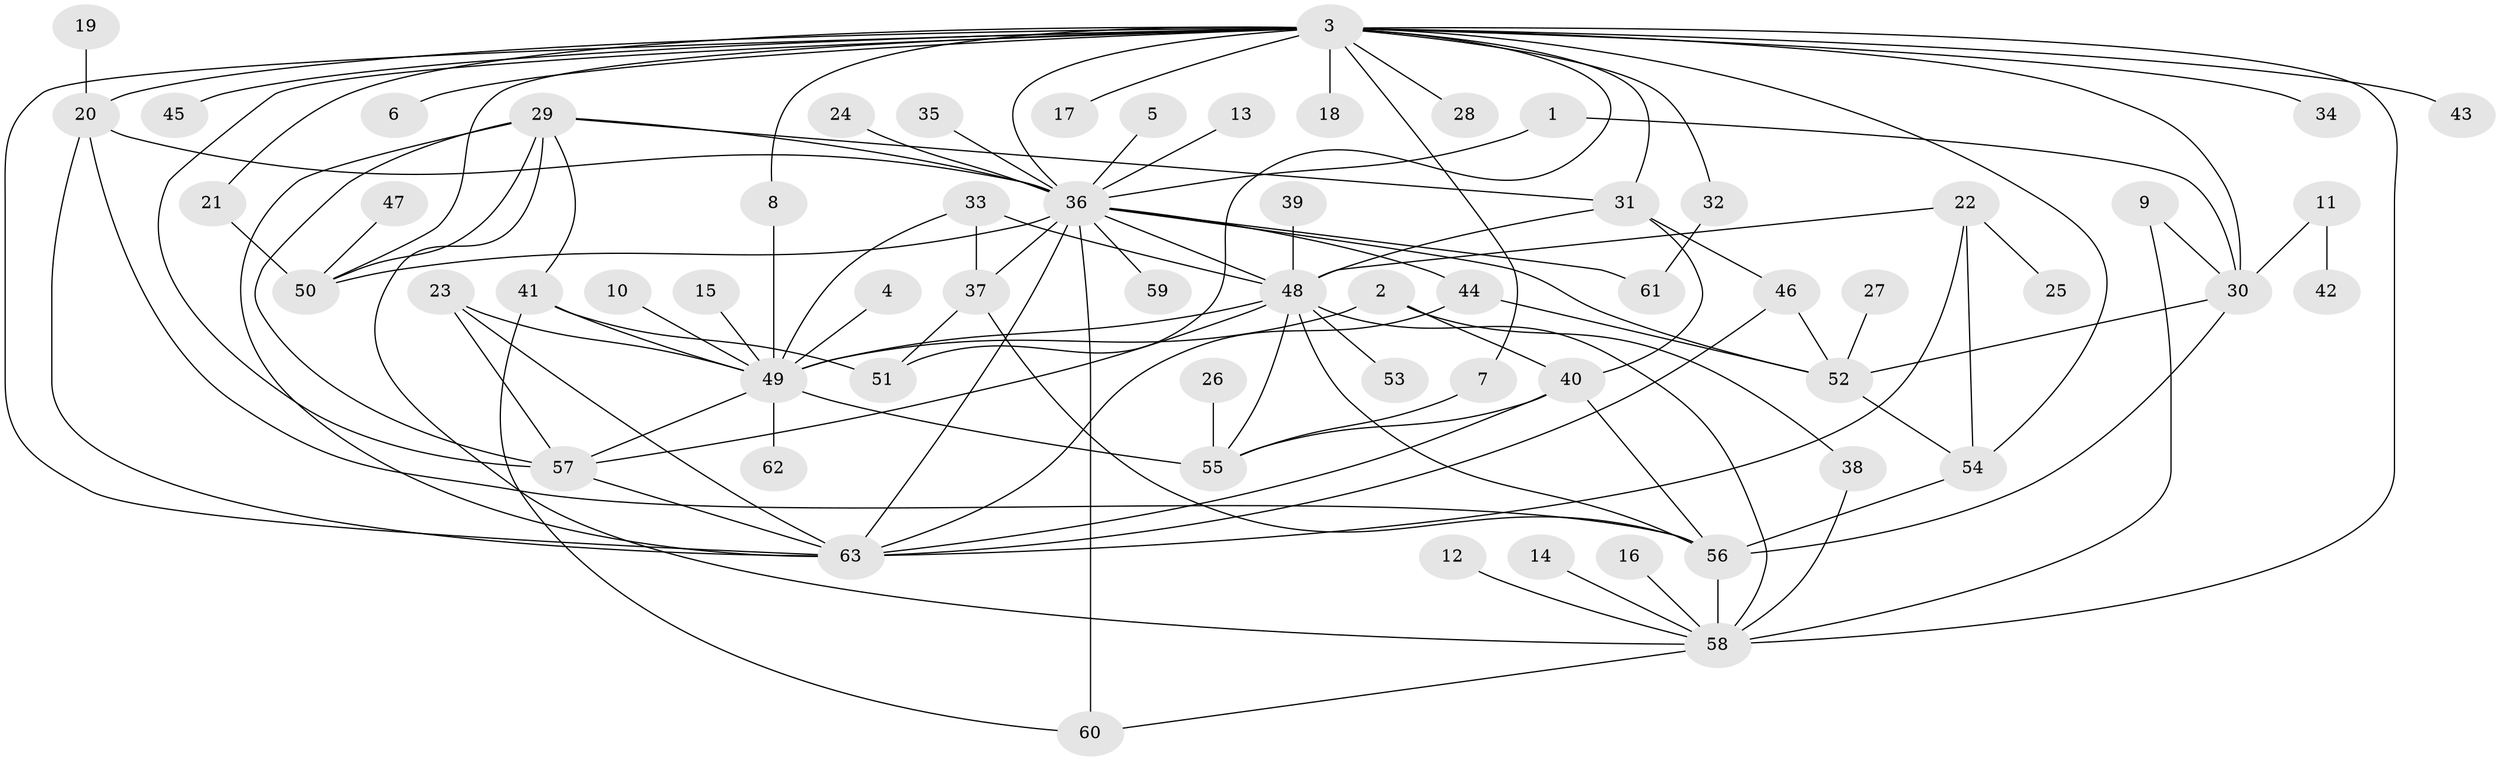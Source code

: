 // original degree distribution, {13: 0.007936507936507936, 11: 0.007936507936507936, 3: 0.15079365079365079, 2: 0.20634920634920634, 7: 0.05555555555555555, 6: 0.023809523809523808, 18: 0.007936507936507936, 10: 0.015873015873015872, 5: 0.031746031746031744, 4: 0.05555555555555555, 1: 0.42063492063492064, 12: 0.007936507936507936, 9: 0.007936507936507936}
// Generated by graph-tools (version 1.1) at 2025/25/03/09/25 03:25:54]
// undirected, 63 vertices, 110 edges
graph export_dot {
graph [start="1"]
  node [color=gray90,style=filled];
  1;
  2;
  3;
  4;
  5;
  6;
  7;
  8;
  9;
  10;
  11;
  12;
  13;
  14;
  15;
  16;
  17;
  18;
  19;
  20;
  21;
  22;
  23;
  24;
  25;
  26;
  27;
  28;
  29;
  30;
  31;
  32;
  33;
  34;
  35;
  36;
  37;
  38;
  39;
  40;
  41;
  42;
  43;
  44;
  45;
  46;
  47;
  48;
  49;
  50;
  51;
  52;
  53;
  54;
  55;
  56;
  57;
  58;
  59;
  60;
  61;
  62;
  63;
  1 -- 30 [weight=1.0];
  1 -- 36 [weight=1.0];
  2 -- 38 [weight=1.0];
  2 -- 40 [weight=1.0];
  2 -- 49 [weight=1.0];
  3 -- 6 [weight=1.0];
  3 -- 7 [weight=1.0];
  3 -- 8 [weight=1.0];
  3 -- 17 [weight=1.0];
  3 -- 18 [weight=1.0];
  3 -- 20 [weight=1.0];
  3 -- 21 [weight=1.0];
  3 -- 28 [weight=1.0];
  3 -- 30 [weight=1.0];
  3 -- 31 [weight=1.0];
  3 -- 32 [weight=1.0];
  3 -- 34 [weight=1.0];
  3 -- 36 [weight=2.0];
  3 -- 43 [weight=1.0];
  3 -- 45 [weight=1.0];
  3 -- 50 [weight=1.0];
  3 -- 51 [weight=1.0];
  3 -- 54 [weight=1.0];
  3 -- 57 [weight=1.0];
  3 -- 58 [weight=2.0];
  3 -- 63 [weight=1.0];
  4 -- 49 [weight=1.0];
  5 -- 36 [weight=1.0];
  7 -- 55 [weight=1.0];
  8 -- 49 [weight=1.0];
  9 -- 30 [weight=1.0];
  9 -- 58 [weight=1.0];
  10 -- 49 [weight=1.0];
  11 -- 30 [weight=1.0];
  11 -- 42 [weight=1.0];
  12 -- 58 [weight=1.0];
  13 -- 36 [weight=1.0];
  14 -- 58 [weight=1.0];
  15 -- 49 [weight=1.0];
  16 -- 58 [weight=1.0];
  19 -- 20 [weight=1.0];
  20 -- 36 [weight=1.0];
  20 -- 56 [weight=1.0];
  20 -- 63 [weight=1.0];
  21 -- 50 [weight=1.0];
  22 -- 25 [weight=1.0];
  22 -- 48 [weight=1.0];
  22 -- 54 [weight=1.0];
  22 -- 63 [weight=1.0];
  23 -- 49 [weight=1.0];
  23 -- 57 [weight=1.0];
  23 -- 63 [weight=1.0];
  24 -- 36 [weight=1.0];
  26 -- 55 [weight=1.0];
  27 -- 52 [weight=1.0];
  29 -- 31 [weight=1.0];
  29 -- 36 [weight=1.0];
  29 -- 41 [weight=1.0];
  29 -- 50 [weight=2.0];
  29 -- 57 [weight=1.0];
  29 -- 58 [weight=1.0];
  29 -- 63 [weight=1.0];
  30 -- 52 [weight=1.0];
  30 -- 56 [weight=1.0];
  31 -- 40 [weight=1.0];
  31 -- 46 [weight=1.0];
  31 -- 48 [weight=1.0];
  32 -- 61 [weight=1.0];
  33 -- 37 [weight=1.0];
  33 -- 48 [weight=1.0];
  33 -- 49 [weight=1.0];
  35 -- 36 [weight=1.0];
  36 -- 37 [weight=1.0];
  36 -- 44 [weight=1.0];
  36 -- 48 [weight=1.0];
  36 -- 50 [weight=1.0];
  36 -- 52 [weight=1.0];
  36 -- 59 [weight=1.0];
  36 -- 60 [weight=1.0];
  36 -- 61 [weight=1.0];
  36 -- 63 [weight=1.0];
  37 -- 51 [weight=1.0];
  37 -- 56 [weight=1.0];
  38 -- 58 [weight=1.0];
  39 -- 48 [weight=1.0];
  40 -- 55 [weight=1.0];
  40 -- 56 [weight=1.0];
  40 -- 63 [weight=1.0];
  41 -- 49 [weight=1.0];
  41 -- 51 [weight=1.0];
  41 -- 60 [weight=1.0];
  44 -- 52 [weight=1.0];
  44 -- 63 [weight=1.0];
  46 -- 52 [weight=1.0];
  46 -- 63 [weight=1.0];
  47 -- 50 [weight=1.0];
  48 -- 49 [weight=1.0];
  48 -- 53 [weight=1.0];
  48 -- 55 [weight=1.0];
  48 -- 56 [weight=1.0];
  48 -- 57 [weight=1.0];
  48 -- 58 [weight=1.0];
  49 -- 55 [weight=1.0];
  49 -- 57 [weight=1.0];
  49 -- 62 [weight=1.0];
  52 -- 54 [weight=1.0];
  54 -- 56 [weight=1.0];
  56 -- 58 [weight=2.0];
  57 -- 63 [weight=1.0];
  58 -- 60 [weight=1.0];
}
